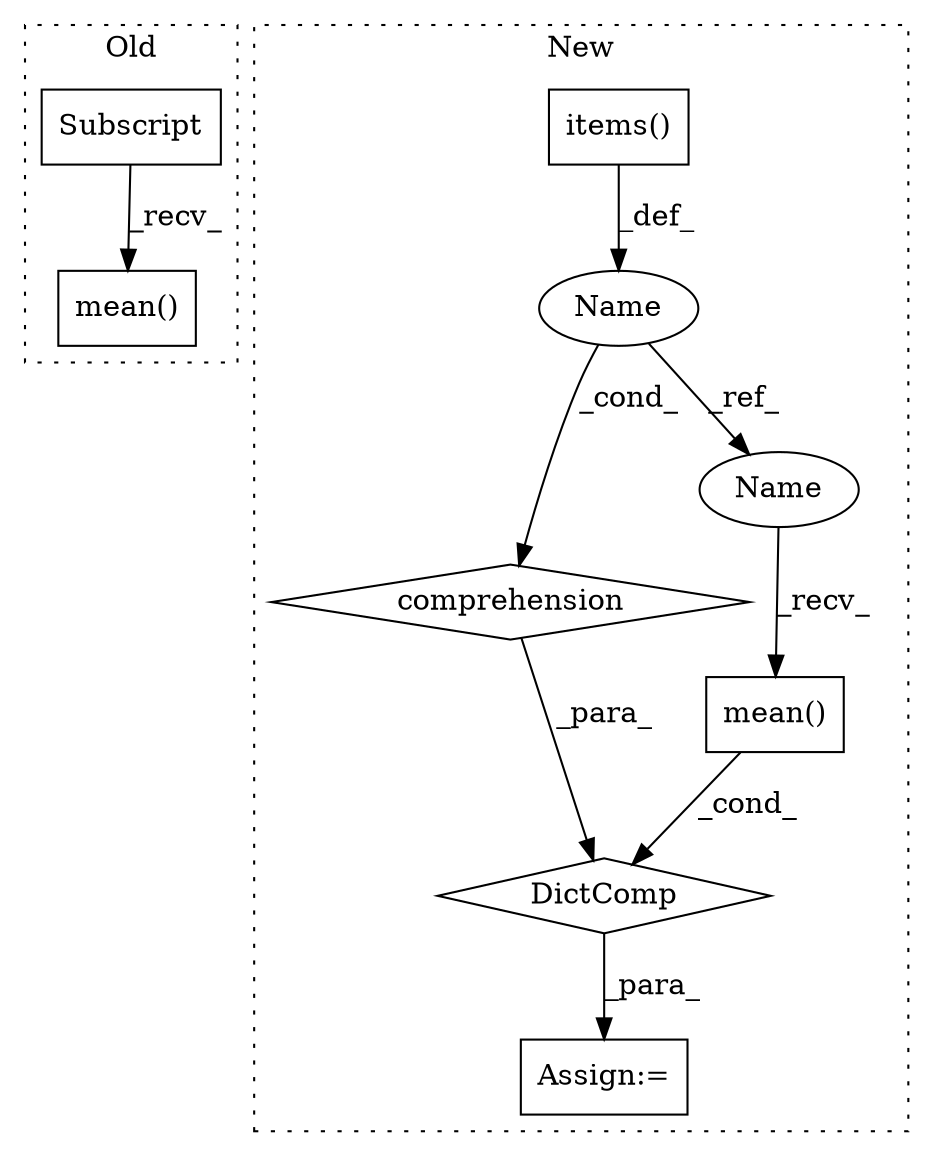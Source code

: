 digraph G {
subgraph cluster0 {
1 [label="mean()" a="75" s="10031" l="22" shape="box"];
8 [label="Subscript" a="63" s="10031,0" l="15,0" shape="box"];
label = "Old";
style="dotted";
}
subgraph cluster1 {
2 [label="items()" a="75" s="9375" l="15" shape="box"];
3 [label="DictComp" a="84" s="9338" l="53" shape="diamond"];
4 [label="comprehension" a="45" s="9357" l="3" shape="diamond"];
5 [label="Assign:=" a="68" s="9335" l="3" shape="box"];
6 [label="Name" a="87" s="9366" l="5" shape="ellipse"];
7 [label="mean()" a="75" s="9344" l="12" shape="box"];
9 [label="Name" a="87" s="9344" l="5" shape="ellipse"];
label = "New";
style="dotted";
}
2 -> 6 [label="_def_"];
3 -> 5 [label="_para_"];
4 -> 3 [label="_para_"];
6 -> 9 [label="_ref_"];
6 -> 4 [label="_cond_"];
7 -> 3 [label="_cond_"];
8 -> 1 [label="_recv_"];
9 -> 7 [label="_recv_"];
}